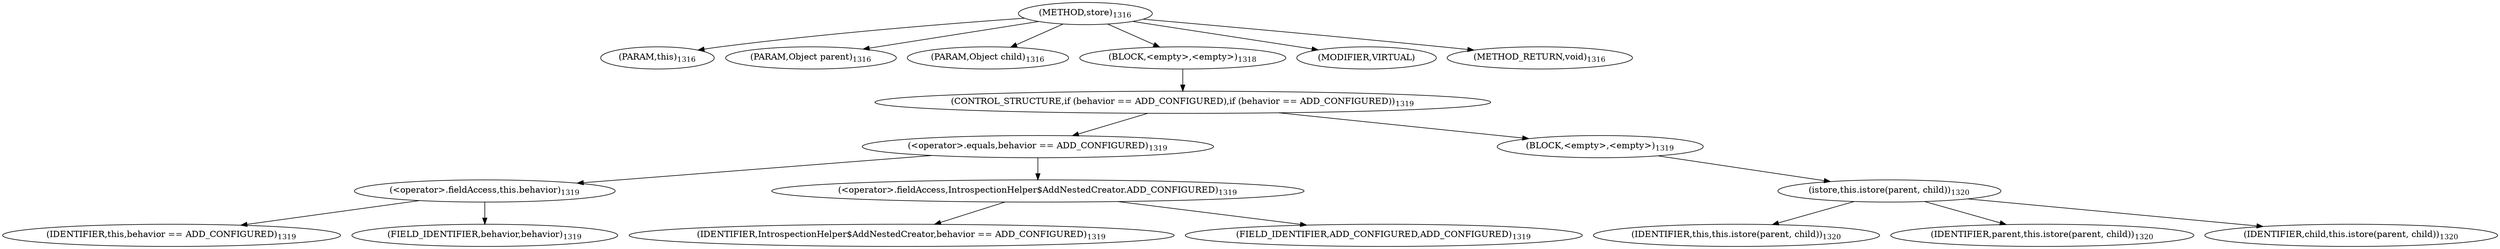 digraph "store" {  
"2696" [label = <(METHOD,store)<SUB>1316</SUB>> ]
"111" [label = <(PARAM,this)<SUB>1316</SUB>> ]
"2697" [label = <(PARAM,Object parent)<SUB>1316</SUB>> ]
"2698" [label = <(PARAM,Object child)<SUB>1316</SUB>> ]
"2699" [label = <(BLOCK,&lt;empty&gt;,&lt;empty&gt;)<SUB>1318</SUB>> ]
"2700" [label = <(CONTROL_STRUCTURE,if (behavior == ADD_CONFIGURED),if (behavior == ADD_CONFIGURED))<SUB>1319</SUB>> ]
"2701" [label = <(&lt;operator&gt;.equals,behavior == ADD_CONFIGURED)<SUB>1319</SUB>> ]
"2702" [label = <(&lt;operator&gt;.fieldAccess,this.behavior)<SUB>1319</SUB>> ]
"2703" [label = <(IDENTIFIER,this,behavior == ADD_CONFIGURED)<SUB>1319</SUB>> ]
"2704" [label = <(FIELD_IDENTIFIER,behavior,behavior)<SUB>1319</SUB>> ]
"2705" [label = <(&lt;operator&gt;.fieldAccess,IntrospectionHelper$AddNestedCreator.ADD_CONFIGURED)<SUB>1319</SUB>> ]
"2706" [label = <(IDENTIFIER,IntrospectionHelper$AddNestedCreator,behavior == ADD_CONFIGURED)<SUB>1319</SUB>> ]
"2707" [label = <(FIELD_IDENTIFIER,ADD_CONFIGURED,ADD_CONFIGURED)<SUB>1319</SUB>> ]
"2708" [label = <(BLOCK,&lt;empty&gt;,&lt;empty&gt;)<SUB>1319</SUB>> ]
"2709" [label = <(istore,this.istore(parent, child))<SUB>1320</SUB>> ]
"110" [label = <(IDENTIFIER,this,this.istore(parent, child))<SUB>1320</SUB>> ]
"2710" [label = <(IDENTIFIER,parent,this.istore(parent, child))<SUB>1320</SUB>> ]
"2711" [label = <(IDENTIFIER,child,this.istore(parent, child))<SUB>1320</SUB>> ]
"2712" [label = <(MODIFIER,VIRTUAL)> ]
"2713" [label = <(METHOD_RETURN,void)<SUB>1316</SUB>> ]
  "2696" -> "111" 
  "2696" -> "2697" 
  "2696" -> "2698" 
  "2696" -> "2699" 
  "2696" -> "2712" 
  "2696" -> "2713" 
  "2699" -> "2700" 
  "2700" -> "2701" 
  "2700" -> "2708" 
  "2701" -> "2702" 
  "2701" -> "2705" 
  "2702" -> "2703" 
  "2702" -> "2704" 
  "2705" -> "2706" 
  "2705" -> "2707" 
  "2708" -> "2709" 
  "2709" -> "110" 
  "2709" -> "2710" 
  "2709" -> "2711" 
}
